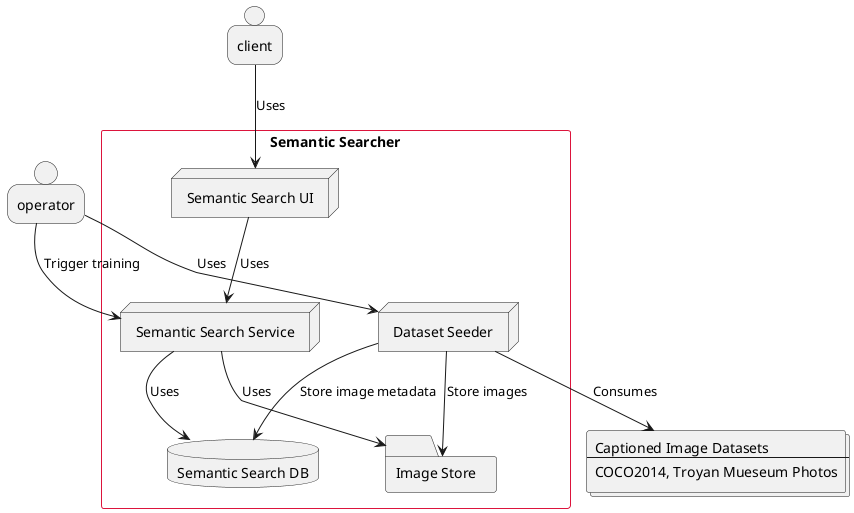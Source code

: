 @startuml container
person operator
person client

collections CaptionedImageDatasets [
  Captioned Image Datasets
  ---
  COCO2014, Troyan Mueseum Photos
]

rectangle SemanticSearcher as "Semantic Searcher" #line:crimson {
    node SemSearchSvc [
        Semantic Search Service
    ]

    database SemSearchDB [
        Semantic Search DB
    ]

    folder ImageStore as "Image Store"

    node DatasetSeeder [
        Dataset Seeder
    ]

    node SemSearchUI [
        Semantic Search UI
    ]

    SemSearchSvc --> SemSearchDB: Uses
    SemSearchSvc --> ImageStore: Uses
    
    DatasetSeeder --> SemSearchDB: Store image metadata
    DatasetSeeder --> ImageStore: Store images
    DatasetSeeder --> CaptionedImageDatasets: Consumes
    operator --> DatasetSeeder: Uses

    SemSearchUI --> SemSearchSvc: Uses
    operator --> SemSearchSvc: Trigger training
    client --> SemSearchUI: Uses
}
@enduml
